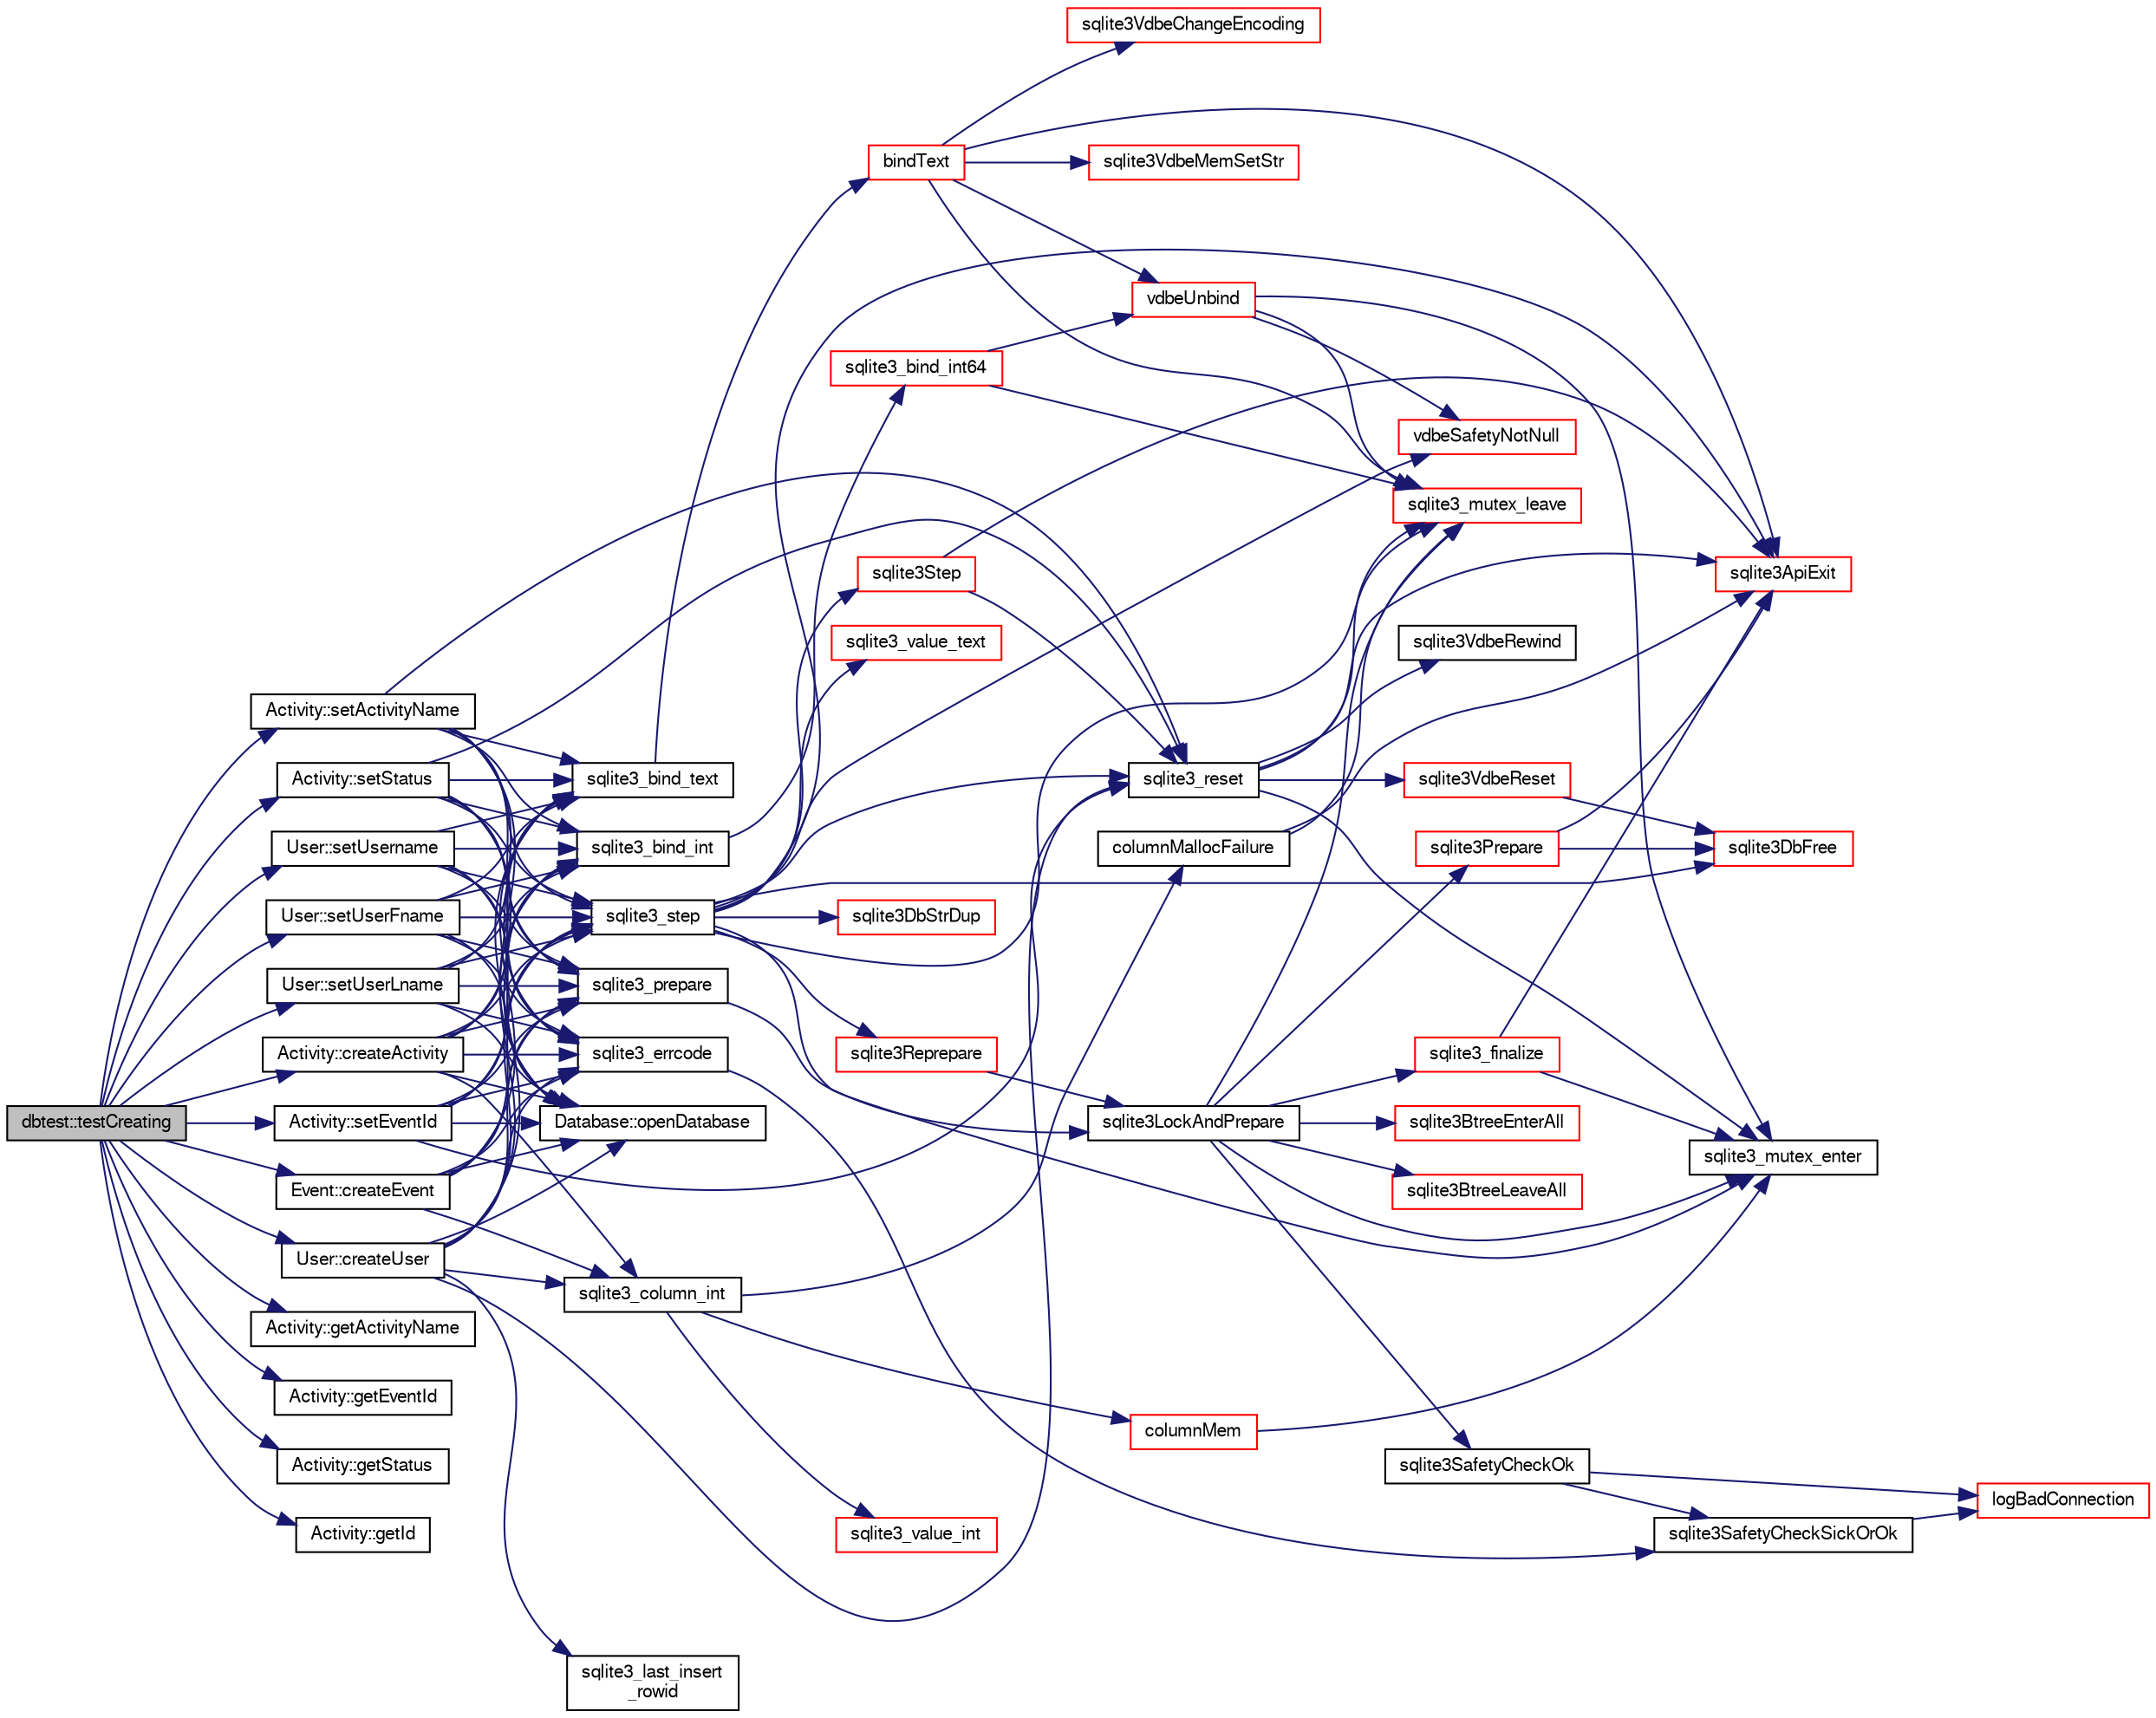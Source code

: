 digraph "dbtest::testCreating"
{
  edge [fontname="FreeSans",fontsize="10",labelfontname="FreeSans",labelfontsize="10"];
  node [fontname="FreeSans",fontsize="10",shape=record];
  rankdir="LR";
  Node0 [label="dbtest::testCreating",height=0.2,width=0.4,color="black", fillcolor="grey75", style="filled", fontcolor="black"];
  Node0 -> Node1 [color="midnightblue",fontsize="10",style="solid",fontname="FreeSans"];
  Node1 [label="Event::createEvent",height=0.2,width=0.4,color="black", fillcolor="white", style="filled",URL="$classEvent.html#a77adb9f4a46ffb32c2d931f0691f5903"];
  Node1 -> Node2 [color="midnightblue",fontsize="10",style="solid",fontname="FreeSans"];
  Node2 [label="Database::openDatabase",height=0.2,width=0.4,color="black", fillcolor="white", style="filled",URL="$classDatabase.html#aef36ad74d0bf64a091206dba2e27a54e"];
  Node1 -> Node3 [color="midnightblue",fontsize="10",style="solid",fontname="FreeSans"];
  Node3 [label="sqlite3_prepare",height=0.2,width=0.4,color="black", fillcolor="white", style="filled",URL="$sqlite3_8c.html#a8c39e7b9dbeff01f0a399b46d4b29f1c"];
  Node3 -> Node4 [color="midnightblue",fontsize="10",style="solid",fontname="FreeSans"];
  Node4 [label="sqlite3LockAndPrepare",height=0.2,width=0.4,color="black", fillcolor="white", style="filled",URL="$sqlite3_8c.html#a5db1ec5589aa2b02c6d979211a8789bd"];
  Node4 -> Node5 [color="midnightblue",fontsize="10",style="solid",fontname="FreeSans"];
  Node5 [label="sqlite3SafetyCheckOk",height=0.2,width=0.4,color="black", fillcolor="white", style="filled",URL="$sqlite3_8c.html#ab15308423296d719d75dca4c0ef182a7"];
  Node5 -> Node6 [color="midnightblue",fontsize="10",style="solid",fontname="FreeSans"];
  Node6 [label="logBadConnection",height=0.2,width=0.4,color="red", fillcolor="white", style="filled",URL="$sqlite3_8c.html#a8aa249fac852b22bb1227e2bc2921f11"];
  Node5 -> Node289 [color="midnightblue",fontsize="10",style="solid",fontname="FreeSans"];
  Node289 [label="sqlite3SafetyCheckSickOrOk",height=0.2,width=0.4,color="black", fillcolor="white", style="filled",URL="$sqlite3_8c.html#ac1fff729aec147d9825a4930042a626b"];
  Node289 -> Node6 [color="midnightblue",fontsize="10",style="solid",fontname="FreeSans"];
  Node4 -> Node23 [color="midnightblue",fontsize="10",style="solid",fontname="FreeSans"];
  Node23 [label="sqlite3_mutex_enter",height=0.2,width=0.4,color="black", fillcolor="white", style="filled",URL="$sqlite3_8c.html#a1c12cde690bd89f104de5cbad12a6bf5"];
  Node4 -> Node290 [color="midnightblue",fontsize="10",style="solid",fontname="FreeSans"];
  Node290 [label="sqlite3BtreeEnterAll",height=0.2,width=0.4,color="red", fillcolor="white", style="filled",URL="$sqlite3_8c.html#a7e8c5e623a61d322d3622c3e6202d735"];
  Node4 -> Node296 [color="midnightblue",fontsize="10",style="solid",fontname="FreeSans"];
  Node296 [label="sqlite3Prepare",height=0.2,width=0.4,color="red", fillcolor="white", style="filled",URL="$sqlite3_8c.html#acb25890858d0bf4b12eb7aae569f0c7b"];
  Node296 -> Node221 [color="midnightblue",fontsize="10",style="solid",fontname="FreeSans"];
  Node221 [label="sqlite3ApiExit",height=0.2,width=0.4,color="red", fillcolor="white", style="filled",URL="$sqlite3_8c.html#ae5a967ec6172298db98b6090bbd1dd9b"];
  Node296 -> Node16 [color="midnightblue",fontsize="10",style="solid",fontname="FreeSans"];
  Node16 [label="sqlite3DbFree",height=0.2,width=0.4,color="red", fillcolor="white", style="filled",URL="$sqlite3_8c.html#ac70ab821a6607b4a1b909582dc37a069"];
  Node4 -> Node853 [color="midnightblue",fontsize="10",style="solid",fontname="FreeSans"];
  Node853 [label="sqlite3_finalize",height=0.2,width=0.4,color="red", fillcolor="white", style="filled",URL="$sqlite3_8c.html#a801195c0f771d40bb4be1e40f3b88945"];
  Node853 -> Node23 [color="midnightblue",fontsize="10",style="solid",fontname="FreeSans"];
  Node853 -> Node221 [color="midnightblue",fontsize="10",style="solid",fontname="FreeSans"];
  Node4 -> Node557 [color="midnightblue",fontsize="10",style="solid",fontname="FreeSans"];
  Node557 [label="sqlite3BtreeLeaveAll",height=0.2,width=0.4,color="red", fillcolor="white", style="filled",URL="$sqlite3_8c.html#a282e5f429eee8e0aebc7d18068ebccd2"];
  Node4 -> Node25 [color="midnightblue",fontsize="10",style="solid",fontname="FreeSans"];
  Node25 [label="sqlite3_mutex_leave",height=0.2,width=0.4,color="red", fillcolor="white", style="filled",URL="$sqlite3_8c.html#a5838d235601dbd3c1fa993555c6bcc93"];
  Node1 -> Node902 [color="midnightblue",fontsize="10",style="solid",fontname="FreeSans"];
  Node902 [label="sqlite3_errcode",height=0.2,width=0.4,color="black", fillcolor="white", style="filled",URL="$sqlite3_8c.html#a79bd13f5c8b7a6ccc6fd76fc7fc2104c"];
  Node902 -> Node289 [color="midnightblue",fontsize="10",style="solid",fontname="FreeSans"];
  Node1 -> Node957 [color="midnightblue",fontsize="10",style="solid",fontname="FreeSans"];
  Node957 [label="sqlite3_bind_text",height=0.2,width=0.4,color="black", fillcolor="white", style="filled",URL="$sqlite3_8c.html#a7f416198db2464a6c96a4ef679d19b1f"];
  Node957 -> Node958 [color="midnightblue",fontsize="10",style="solid",fontname="FreeSans"];
  Node958 [label="bindText",height=0.2,width=0.4,color="red", fillcolor="white", style="filled",URL="$sqlite3_8c.html#acdec2c68ea6b14a08bcfea9cfd32b2f2"];
  Node958 -> Node959 [color="midnightblue",fontsize="10",style="solid",fontname="FreeSans"];
  Node959 [label="vdbeUnbind",height=0.2,width=0.4,color="red", fillcolor="white", style="filled",URL="$sqlite3_8c.html#ae3ca3d8a878660305a0efd0c73c9f064"];
  Node959 -> Node333 [color="midnightblue",fontsize="10",style="solid",fontname="FreeSans"];
  Node333 [label="vdbeSafetyNotNull",height=0.2,width=0.4,color="red", fillcolor="white", style="filled",URL="$sqlite3_8c.html#a018448275e86f09d8af8033cec4cafdf"];
  Node959 -> Node23 [color="midnightblue",fontsize="10",style="solid",fontname="FreeSans"];
  Node959 -> Node25 [color="midnightblue",fontsize="10",style="solid",fontname="FreeSans"];
  Node958 -> Node125 [color="midnightblue",fontsize="10",style="solid",fontname="FreeSans"];
  Node125 [label="sqlite3VdbeMemSetStr",height=0.2,width=0.4,color="red", fillcolor="white", style="filled",URL="$sqlite3_8c.html#a9697bec7c3b512483638ea3646191d7d"];
  Node958 -> Node108 [color="midnightblue",fontsize="10",style="solid",fontname="FreeSans"];
  Node108 [label="sqlite3VdbeChangeEncoding",height=0.2,width=0.4,color="red", fillcolor="white", style="filled",URL="$sqlite3_8c.html#aa7cf8e488bf8cf9ec18528f52a40de31"];
  Node958 -> Node221 [color="midnightblue",fontsize="10",style="solid",fontname="FreeSans"];
  Node958 -> Node25 [color="midnightblue",fontsize="10",style="solid",fontname="FreeSans"];
  Node1 -> Node332 [color="midnightblue",fontsize="10",style="solid",fontname="FreeSans"];
  Node332 [label="sqlite3_step",height=0.2,width=0.4,color="black", fillcolor="white", style="filled",URL="$sqlite3_8c.html#ac1e491ce36b7471eb28387f7d3c74334"];
  Node332 -> Node333 [color="midnightblue",fontsize="10",style="solid",fontname="FreeSans"];
  Node332 -> Node23 [color="midnightblue",fontsize="10",style="solid",fontname="FreeSans"];
  Node332 -> Node335 [color="midnightblue",fontsize="10",style="solid",fontname="FreeSans"];
  Node335 [label="sqlite3Step",height=0.2,width=0.4,color="red", fillcolor="white", style="filled",URL="$sqlite3_8c.html#a3f2872e873e2758a4beedad1d5113554"];
  Node335 -> Node336 [color="midnightblue",fontsize="10",style="solid",fontname="FreeSans"];
  Node336 [label="sqlite3_reset",height=0.2,width=0.4,color="black", fillcolor="white", style="filled",URL="$sqlite3_8c.html#a758efebc2e95694959ab0e74b397984c"];
  Node336 -> Node23 [color="midnightblue",fontsize="10",style="solid",fontname="FreeSans"];
  Node336 -> Node337 [color="midnightblue",fontsize="10",style="solid",fontname="FreeSans"];
  Node337 [label="sqlite3VdbeReset",height=0.2,width=0.4,color="red", fillcolor="white", style="filled",URL="$sqlite3_8c.html#a315a913742f7267f90d46d41446353b1"];
  Node337 -> Node16 [color="midnightblue",fontsize="10",style="solid",fontname="FreeSans"];
  Node336 -> Node640 [color="midnightblue",fontsize="10",style="solid",fontname="FreeSans"];
  Node640 [label="sqlite3VdbeRewind",height=0.2,width=0.4,color="black", fillcolor="white", style="filled",URL="$sqlite3_8c.html#ac2109d6ef272c796bd8881a430bc1052"];
  Node336 -> Node221 [color="midnightblue",fontsize="10",style="solid",fontname="FreeSans"];
  Node336 -> Node25 [color="midnightblue",fontsize="10",style="solid",fontname="FreeSans"];
  Node335 -> Node221 [color="midnightblue",fontsize="10",style="solid",fontname="FreeSans"];
  Node332 -> Node938 [color="midnightblue",fontsize="10",style="solid",fontname="FreeSans"];
  Node938 [label="sqlite3Reprepare",height=0.2,width=0.4,color="red", fillcolor="white", style="filled",URL="$sqlite3_8c.html#a7e2f7299cc947d07e782f6ac561fa937"];
  Node938 -> Node4 [color="midnightblue",fontsize="10",style="solid",fontname="FreeSans"];
  Node332 -> Node336 [color="midnightblue",fontsize="10",style="solid",fontname="FreeSans"];
  Node332 -> Node98 [color="midnightblue",fontsize="10",style="solid",fontname="FreeSans"];
  Node98 [label="sqlite3_value_text",height=0.2,width=0.4,color="red", fillcolor="white", style="filled",URL="$sqlite3_8c.html#aef2ace3239e6dd59c74110faa70f8171"];
  Node332 -> Node16 [color="midnightblue",fontsize="10",style="solid",fontname="FreeSans"];
  Node332 -> Node568 [color="midnightblue",fontsize="10",style="solid",fontname="FreeSans"];
  Node568 [label="sqlite3DbStrDup",height=0.2,width=0.4,color="red", fillcolor="white", style="filled",URL="$sqlite3_8c.html#a0ec4772ee6de7316ecd1e6cabb1beeef"];
  Node332 -> Node221 [color="midnightblue",fontsize="10",style="solid",fontname="FreeSans"];
  Node332 -> Node25 [color="midnightblue",fontsize="10",style="solid",fontname="FreeSans"];
  Node1 -> Node944 [color="midnightblue",fontsize="10",style="solid",fontname="FreeSans"];
  Node944 [label="sqlite3_column_int",height=0.2,width=0.4,color="black", fillcolor="white", style="filled",URL="$sqlite3_8c.html#a6bd16f5b3266f473e37e8e3d4ebb4290"];
  Node944 -> Node154 [color="midnightblue",fontsize="10",style="solid",fontname="FreeSans"];
  Node154 [label="sqlite3_value_int",height=0.2,width=0.4,color="red", fillcolor="white", style="filled",URL="$sqlite3_8c.html#a5c6adf98772a341f3df5ccd5ff003245"];
  Node944 -> Node837 [color="midnightblue",fontsize="10",style="solid",fontname="FreeSans"];
  Node837 [label="columnMem",height=0.2,width=0.4,color="red", fillcolor="white", style="filled",URL="$sqlite3_8c.html#a3cff107b1379611ef486ef2f925eb129"];
  Node837 -> Node23 [color="midnightblue",fontsize="10",style="solid",fontname="FreeSans"];
  Node944 -> Node839 [color="midnightblue",fontsize="10",style="solid",fontname="FreeSans"];
  Node839 [label="columnMallocFailure",height=0.2,width=0.4,color="black", fillcolor="white", style="filled",URL="$sqlite3_8c.html#a63052778ce6eb1802597a006922a4044"];
  Node839 -> Node221 [color="midnightblue",fontsize="10",style="solid",fontname="FreeSans"];
  Node839 -> Node25 [color="midnightblue",fontsize="10",style="solid",fontname="FreeSans"];
  Node0 -> Node960 [color="midnightblue",fontsize="10",style="solid",fontname="FreeSans"];
  Node960 [label="User::createUser",height=0.2,width=0.4,color="black", fillcolor="white", style="filled",URL="$classUser.html#a22ed673939e8cc0a136130b809bba513"];
  Node960 -> Node2 [color="midnightblue",fontsize="10",style="solid",fontname="FreeSans"];
  Node960 -> Node3 [color="midnightblue",fontsize="10",style="solid",fontname="FreeSans"];
  Node960 -> Node902 [color="midnightblue",fontsize="10",style="solid",fontname="FreeSans"];
  Node960 -> Node961 [color="midnightblue",fontsize="10",style="solid",fontname="FreeSans"];
  Node961 [label="sqlite3_bind_int",height=0.2,width=0.4,color="black", fillcolor="white", style="filled",URL="$sqlite3_8c.html#aa6d5cc21ec0004b2e0bdce3395590aad"];
  Node961 -> Node962 [color="midnightblue",fontsize="10",style="solid",fontname="FreeSans"];
  Node962 [label="sqlite3_bind_int64",height=0.2,width=0.4,color="red", fillcolor="white", style="filled",URL="$sqlite3_8c.html#af77e2729923f2621852202e1c23788c6"];
  Node962 -> Node959 [color="midnightblue",fontsize="10",style="solid",fontname="FreeSans"];
  Node962 -> Node25 [color="midnightblue",fontsize="10",style="solid",fontname="FreeSans"];
  Node960 -> Node332 [color="midnightblue",fontsize="10",style="solid",fontname="FreeSans"];
  Node960 -> Node944 [color="midnightblue",fontsize="10",style="solid",fontname="FreeSans"];
  Node960 -> Node957 [color="midnightblue",fontsize="10",style="solid",fontname="FreeSans"];
  Node960 -> Node336 [color="midnightblue",fontsize="10",style="solid",fontname="FreeSans"];
  Node960 -> Node202 [color="midnightblue",fontsize="10",style="solid",fontname="FreeSans"];
  Node202 [label="sqlite3_last_insert\l_rowid",height=0.2,width=0.4,color="black", fillcolor="white", style="filled",URL="$sqlite3_8c.html#adb98868f8066d408f51db8bf8f6be192"];
  Node0 -> Node963 [color="midnightblue",fontsize="10",style="solid",fontname="FreeSans"];
  Node963 [label="User::setUsername",height=0.2,width=0.4,color="black", fillcolor="white", style="filled",URL="$classUser.html#aa0497022a136cb78de785b0a39ae60b1"];
  Node963 -> Node2 [color="midnightblue",fontsize="10",style="solid",fontname="FreeSans"];
  Node963 -> Node3 [color="midnightblue",fontsize="10",style="solid",fontname="FreeSans"];
  Node963 -> Node902 [color="midnightblue",fontsize="10",style="solid",fontname="FreeSans"];
  Node963 -> Node957 [color="midnightblue",fontsize="10",style="solid",fontname="FreeSans"];
  Node963 -> Node961 [color="midnightblue",fontsize="10",style="solid",fontname="FreeSans"];
  Node963 -> Node332 [color="midnightblue",fontsize="10",style="solid",fontname="FreeSans"];
  Node0 -> Node964 [color="midnightblue",fontsize="10",style="solid",fontname="FreeSans"];
  Node964 [label="User::setUserFname",height=0.2,width=0.4,color="black", fillcolor="white", style="filled",URL="$classUser.html#a72657eb55cd0ca437b4841a43f19912f"];
  Node964 -> Node2 [color="midnightblue",fontsize="10",style="solid",fontname="FreeSans"];
  Node964 -> Node3 [color="midnightblue",fontsize="10",style="solid",fontname="FreeSans"];
  Node964 -> Node902 [color="midnightblue",fontsize="10",style="solid",fontname="FreeSans"];
  Node964 -> Node957 [color="midnightblue",fontsize="10",style="solid",fontname="FreeSans"];
  Node964 -> Node961 [color="midnightblue",fontsize="10",style="solid",fontname="FreeSans"];
  Node964 -> Node332 [color="midnightblue",fontsize="10",style="solid",fontname="FreeSans"];
  Node0 -> Node965 [color="midnightblue",fontsize="10",style="solid",fontname="FreeSans"];
  Node965 [label="User::setUserLname",height=0.2,width=0.4,color="black", fillcolor="white", style="filled",URL="$classUser.html#aa25973387e5afe1aa6f60dd6545e33b5"];
  Node965 -> Node2 [color="midnightblue",fontsize="10",style="solid",fontname="FreeSans"];
  Node965 -> Node3 [color="midnightblue",fontsize="10",style="solid",fontname="FreeSans"];
  Node965 -> Node902 [color="midnightblue",fontsize="10",style="solid",fontname="FreeSans"];
  Node965 -> Node957 [color="midnightblue",fontsize="10",style="solid",fontname="FreeSans"];
  Node965 -> Node961 [color="midnightblue",fontsize="10",style="solid",fontname="FreeSans"];
  Node965 -> Node332 [color="midnightblue",fontsize="10",style="solid",fontname="FreeSans"];
  Node0 -> Node966 [color="midnightblue",fontsize="10",style="solid",fontname="FreeSans"];
  Node966 [label="Activity::createActivity",height=0.2,width=0.4,color="black", fillcolor="white", style="filled",URL="$classActivity.html#a813cc5e52c14ab49b39014c134e3425b"];
  Node966 -> Node2 [color="midnightblue",fontsize="10",style="solid",fontname="FreeSans"];
  Node966 -> Node3 [color="midnightblue",fontsize="10",style="solid",fontname="FreeSans"];
  Node966 -> Node902 [color="midnightblue",fontsize="10",style="solid",fontname="FreeSans"];
  Node966 -> Node957 [color="midnightblue",fontsize="10",style="solid",fontname="FreeSans"];
  Node966 -> Node961 [color="midnightblue",fontsize="10",style="solid",fontname="FreeSans"];
  Node966 -> Node332 [color="midnightblue",fontsize="10",style="solid",fontname="FreeSans"];
  Node966 -> Node944 [color="midnightblue",fontsize="10",style="solid",fontname="FreeSans"];
  Node0 -> Node967 [color="midnightblue",fontsize="10",style="solid",fontname="FreeSans"];
  Node967 [label="Activity::getActivityName",height=0.2,width=0.4,color="black", fillcolor="white", style="filled",URL="$classActivity.html#a62ae9c160cb643cb5712f8b2d1924383"];
  Node0 -> Node968 [color="midnightblue",fontsize="10",style="solid",fontname="FreeSans"];
  Node968 [label="Activity::getEventId",height=0.2,width=0.4,color="black", fillcolor="white", style="filled",URL="$classActivity.html#a8ce19170ca0aeef5e956e6760b1f299a"];
  Node0 -> Node969 [color="midnightblue",fontsize="10",style="solid",fontname="FreeSans"];
  Node969 [label="Activity::getStatus",height=0.2,width=0.4,color="black", fillcolor="white", style="filled",URL="$classActivity.html#a8ad20bb3376df66fcfefeb76a4b89954"];
  Node0 -> Node970 [color="midnightblue",fontsize="10",style="solid",fontname="FreeSans"];
  Node970 [label="Activity::setActivityName",height=0.2,width=0.4,color="black", fillcolor="white", style="filled",URL="$classActivity.html#a62dc3737b33915a36086f9dd26d16a81"];
  Node970 -> Node2 [color="midnightblue",fontsize="10",style="solid",fontname="FreeSans"];
  Node970 -> Node3 [color="midnightblue",fontsize="10",style="solid",fontname="FreeSans"];
  Node970 -> Node902 [color="midnightblue",fontsize="10",style="solid",fontname="FreeSans"];
  Node970 -> Node957 [color="midnightblue",fontsize="10",style="solid",fontname="FreeSans"];
  Node970 -> Node961 [color="midnightblue",fontsize="10",style="solid",fontname="FreeSans"];
  Node970 -> Node332 [color="midnightblue",fontsize="10",style="solid",fontname="FreeSans"];
  Node970 -> Node336 [color="midnightblue",fontsize="10",style="solid",fontname="FreeSans"];
  Node0 -> Node971 [color="midnightblue",fontsize="10",style="solid",fontname="FreeSans"];
  Node971 [label="Activity::setEventId",height=0.2,width=0.4,color="black", fillcolor="white", style="filled",URL="$classActivity.html#adb1d0fd0d08f473e068f0a4086bfa9ca"];
  Node971 -> Node2 [color="midnightblue",fontsize="10",style="solid",fontname="FreeSans"];
  Node971 -> Node3 [color="midnightblue",fontsize="10",style="solid",fontname="FreeSans"];
  Node971 -> Node902 [color="midnightblue",fontsize="10",style="solid",fontname="FreeSans"];
  Node971 -> Node961 [color="midnightblue",fontsize="10",style="solid",fontname="FreeSans"];
  Node971 -> Node332 [color="midnightblue",fontsize="10",style="solid",fontname="FreeSans"];
  Node971 -> Node336 [color="midnightblue",fontsize="10",style="solid",fontname="FreeSans"];
  Node0 -> Node972 [color="midnightblue",fontsize="10",style="solid",fontname="FreeSans"];
  Node972 [label="Activity::setStatus",height=0.2,width=0.4,color="black", fillcolor="white", style="filled",URL="$classActivity.html#af618135a7738f4d2a7ee147a8ef912ea"];
  Node972 -> Node2 [color="midnightblue",fontsize="10",style="solid",fontname="FreeSans"];
  Node972 -> Node3 [color="midnightblue",fontsize="10",style="solid",fontname="FreeSans"];
  Node972 -> Node902 [color="midnightblue",fontsize="10",style="solid",fontname="FreeSans"];
  Node972 -> Node957 [color="midnightblue",fontsize="10",style="solid",fontname="FreeSans"];
  Node972 -> Node961 [color="midnightblue",fontsize="10",style="solid",fontname="FreeSans"];
  Node972 -> Node332 [color="midnightblue",fontsize="10",style="solid",fontname="FreeSans"];
  Node972 -> Node336 [color="midnightblue",fontsize="10",style="solid",fontname="FreeSans"];
  Node0 -> Node973 [color="midnightblue",fontsize="10",style="solid",fontname="FreeSans"];
  Node973 [label="Activity::getId",height=0.2,width=0.4,color="black", fillcolor="white", style="filled",URL="$classActivity.html#a2f092aca240af9de0cd7ce91d29436d1"];
}
